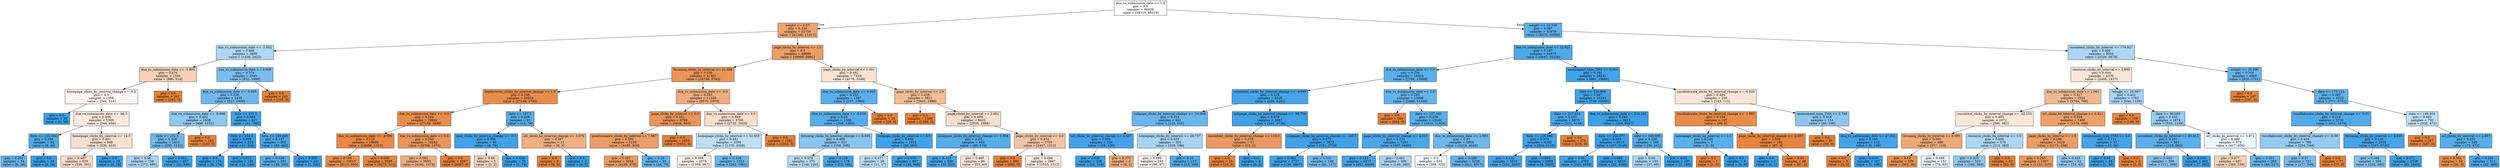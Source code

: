 digraph Tree {
node [shape=box, style="filled", color="black"] ;
0 [label="due_vs_submission_date <= 1.0\ngini = 0.5\nsamples = 96638\nvalue = [48319, 48319]", fillcolor="#e5813900"] ;
1 [label="weight <= 0.07\ngini = 0.339\nsamples = 52759\nvalue = [41346, 11413]", fillcolor="#e58139b9"] ;
0 -> 1 [labeldistance=2.5, labelangle=45, headlabel="True"] ;
2 [label="due_vs_submission_date <= -1.002\ngini = 0.468\nsamples = 3860\nvalue = [1438, 2422]", fillcolor="#399de568"] ;
1 -> 2 ;
3 [label="due_vs_submission_date <= -1.995\ngini = 0.476\nsamples = 1320\nvalue = [806, 514]", fillcolor="#e581395c"] ;
2 -> 3 ;
4 [label="homepage_clicks_by_interval_change <= -0.5\ngini = 0.5\nsamples = 1058\nvalue = [544, 514]", fillcolor="#e581390e"] ;
3 -> 4 ;
5 [label="gini = 0.0\nsamples = 58\nvalue = [0, 58]", fillcolor="#399de5ff"] ;
4 -> 5 ;
6 [label="due_vs_submission_date <= -90.5\ngini = 0.496\nsamples = 1000\nvalue = [544, 456]", fillcolor="#e5813929"] ;
4 -> 6 ;
7 [label="date <= 235.364\ngini = 0.204\nsamples = 52\nvalue = [6, 46]", fillcolor="#399de5de"] ;
6 -> 7 ;
8 [label="gini = 0.291\nsamples = 34\nvalue = [6, 28]", fillcolor="#399de5c8"] ;
7 -> 8 ;
9 [label="gini = 0.0\nsamples = 18\nvalue = [0, 18]", fillcolor="#399de5ff"] ;
7 -> 9 ;
10 [label="homepage_clicks_by_interval <= 14.5\ngini = 0.491\nsamples = 948\nvalue = [538, 410]", fillcolor="#e581393d"] ;
6 -> 10 ;
11 [label="gini = 0.487\nsamples = 929\nvalue = [538, 391]", fillcolor="#e5813946"] ;
10 -> 11 ;
12 [label="gini = 0.0\nsamples = 19\nvalue = [0, 19]", fillcolor="#399de5ff"] ;
10 -> 12 ;
13 [label="gini = 0.0\nsamples = 262\nvalue = [262, 0]", fillcolor="#e58139ff"] ;
3 -> 13 ;
14 [label="due_vs_submission_date <= 0.006\ngini = 0.374\nsamples = 2540\nvalue = [632, 1908]", fillcolor="#399de5ab"] ;
2 -> 14 ;
15 [label="due_vs_submission_date <= -0.005\ngini = 0.339\nsamples = 2435\nvalue = [527, 1908]", fillcolor="#399de5b9"] ;
14 -> 15 ;
16 [label="due_vs_submission_date <= -0.998\ngini = 0.422\nsamples = 1608\nvalue = [486, 1122]", fillcolor="#399de591"] ;
15 -> 16 ;
17 [label="date <= 231.5\ngini = 0.328\nsamples = 1415\nvalue = [293, 1122]", fillcolor="#399de5bc"] ;
16 -> 17 ;
18 [label="gini = 0.46\nsamples = 758\nvalue = [272, 486]", fillcolor="#399de570"] ;
17 -> 18 ;
19 [label="gini = 0.062\nsamples = 657\nvalue = [21, 636]", fillcolor="#399de5f7"] ;
17 -> 19 ;
20 [label="gini = 0.0\nsamples = 193\nvalue = [193, 0]", fillcolor="#e58139ff"] ;
16 -> 20 ;
21 [label="date <= 231.5\ngini = 0.094\nsamples = 827\nvalue = [41, 786]", fillcolor="#399de5f2"] ;
15 -> 21 ;
22 [label="date <= 224.5\ngini = 0.006\nsamples = 325\nvalue = [1, 324]", fillcolor="#399de5fe"] ;
21 -> 22 ;
23 [label="gini = 0.0\nsamples = 176\nvalue = [0, 176]", fillcolor="#399de5ff"] ;
22 -> 23 ;
24 [label="gini = 0.013\nsamples = 149\nvalue = [1, 148]", fillcolor="#399de5fd"] ;
22 -> 24 ;
25 [label="date <= 240.685\ngini = 0.147\nsamples = 502\nvalue = [40, 462]", fillcolor="#399de5e9"] ;
21 -> 25 ;
26 [label="gini = 0.239\nsamples = 281\nvalue = [39, 242]", fillcolor="#399de5d6"] ;
25 -> 26 ;
27 [label="gini = 0.009\nsamples = 221\nvalue = [1, 220]", fillcolor="#399de5fe"] ;
25 -> 27 ;
28 [label="gini = 0.0\nsamples = 105\nvalue = [105, 0]", fillcolor="#e58139ff"] ;
14 -> 28 ;
29 [label="page_clicks_by_interval <= 1.0\ngini = 0.3\nsamples = 48899\nvalue = [39908, 8991]", fillcolor="#e58139c6"] ;
1 -> 29 ;
30 [label="forumng_clicks_by_interval <= 21.999\ngini = 0.239\nsamples = 41481\nvalue = [35738, 5743]", fillcolor="#e58139d6"] ;
29 -> 30 ;
31 [label="htmlactivity_clicks_by_interval_change <= 1.0\ngini = 0.168\nsamples = 29933\nvalue = [27168, 2765]", fillcolor="#e58139e5"] ;
30 -> 31 ;
32 [label="due_vs_submission_date <= -0.0\ngini = 0.164\nsamples = 29842\nvalue = [27156, 2686]", fillcolor="#e58139e6"] ;
31 -> 32 ;
33 [label="due_vs_submission_date <= -4.999\ngini = 0.116\nsamples = 19600\nvalue = [18388, 1212]", fillcolor="#e58139ee"] ;
32 -> 33 ;
34 [label="gini = 0.164\nsamples = 10015\nvalue = [9115, 900]", fillcolor="#e58139e6"] ;
33 -> 34 ;
35 [label="gini = 0.063\nsamples = 9585\nvalue = [9273, 312]", fillcolor="#e58139f6"] ;
33 -> 35 ;
36 [label="due_vs_submission_date <= 0.0\ngini = 0.246\nsamples = 10242\nvalue = [8768, 1474]", fillcolor="#e58139d4"] ;
32 -> 36 ;
37 [label="gini = 0.385\nsamples = 5655\nvalue = [4181, 1474]", fillcolor="#e58139a5"] ;
36 -> 37 ;
38 [label="gini = 0.0\nsamples = 4587\nvalue = [4587, 0]", fillcolor="#e58139ff"] ;
36 -> 38 ;
39 [label="date <= 167.5\ngini = 0.229\nsamples = 91\nvalue = [12, 79]", fillcolor="#399de5d8"] ;
31 -> 39 ;
40 [label="quiz_clicks_by_interval_change <= -0.5\ngini = 0.095\nsamples = 80\nvalue = [4, 76]", fillcolor="#399de5f2"] ;
39 -> 40 ;
41 [label="gini = 0.48\nsamples = 5\nvalue = [3, 2]", fillcolor="#e5813955"] ;
40 -> 41 ;
42 [label="gini = 0.026\nsamples = 75\nvalue = [1, 74]", fillcolor="#399de5fc"] ;
40 -> 42 ;
43 [label="url_clicks_by_interval_change <= 3.076\ngini = 0.397\nsamples = 11\nvalue = [8, 3]", fillcolor="#e581399f"] ;
39 -> 43 ;
44 [label="gini = 0.0\nsamples = 8\nvalue = [8, 0]", fillcolor="#e58139ff"] ;
43 -> 44 ;
45 [label="gini = 0.0\nsamples = 3\nvalue = [0, 3]", fillcolor="#399de5ff"] ;
43 -> 45 ;
46 [label="due_vs_submission_date <= -0.0\ngini = 0.383\nsamples = 11548\nvalue = [8570, 2978]", fillcolor="#e58139a6"] ;
30 -> 46 ;
47 [label="page_clicks_by_interval <= 0.0\ngini = 0.241\nsamples = 6788\nvalue = [5838, 950]", fillcolor="#e58139d6"] ;
46 -> 47 ;
48 [label="questionnaire_clicks_by_interval <= 7.997\ngini = 0.302\nsamples = 5135\nvalue = [4185, 950]", fillcolor="#e58139c5"] ;
47 -> 48 ;
49 [label="gini = 0.287\nsamples = 5044\nvalue = [4169, 875]", fillcolor="#e58139c9"] ;
48 -> 49 ;
50 [label="gini = 0.29\nsamples = 91\nvalue = [16, 75]", fillcolor="#399de5c9"] ;
48 -> 50 ;
51 [label="gini = 0.0\nsamples = 1653\nvalue = [1653, 0]", fillcolor="#e58139ff"] ;
47 -> 51 ;
52 [label="due_vs_submission_date <= 0.0\ngini = 0.489\nsamples = 4760\nvalue = [2732, 2028]", fillcolor="#e5813942"] ;
46 -> 52 ;
53 [label="homepage_clicks_by_interval <= 52.955\ngini = 0.481\nsamples = 3398\nvalue = [1370, 2028]", fillcolor="#399de553"] ;
52 -> 53 ;
54 [label="gini = 0.498\nsamples = 2075\nvalue = [1108, 967]", fillcolor="#e5813920"] ;
53 -> 54 ;
55 [label="gini = 0.318\nsamples = 1323\nvalue = [262, 1061]", fillcolor="#399de5c0"] ;
53 -> 55 ;
56 [label="gini = 0.0\nsamples = 1362\nvalue = [1362, 0]", fillcolor="#e58139ff"] ;
52 -> 56 ;
57 [label="page_clicks_by_interval <= 1.001\ngini = 0.492\nsamples = 7418\nvalue = [4170, 3248]", fillcolor="#e5813938"] ;
29 -> 57 ;
58 [label="due_vs_submission_date <= 0.005\ngini = 0.253\nsamples = 1597\nvalue = [237, 1360]", fillcolor="#399de5d3"] ;
57 -> 58 ;
59 [label="due_vs_submission_date <= -0.029\ngini = 0.23\nsamples = 1568\nvalue = [208, 1360]", fillcolor="#399de5d8"] ;
58 -> 59 ;
60 [label="forumng_clicks_by_interval_change <= 6.885\ngini = 0.408\nsamples = 553\nvalue = [158, 395]", fillcolor="#399de599"] ;
59 -> 60 ;
61 [label="gini = 0.476\nsamples = 375\nvalue = [146, 229]", fillcolor="#399de55c"] ;
60 -> 61 ;
62 [label="gini = 0.126\nsamples = 178\nvalue = [12, 166]", fillcolor="#399de5ed"] ;
60 -> 62 ;
63 [label="subpage_clicks_by_interval <= 8.5\ngini = 0.094\nsamples = 1015\nvalue = [50, 965]", fillcolor="#399de5f2"] ;
59 -> 63 ;
64 [label="gini = 0.477\nsamples = 28\nvalue = [11, 17]", fillcolor="#399de55a"] ;
63 -> 64 ;
65 [label="gini = 0.076\nsamples = 987\nvalue = [39, 948]", fillcolor="#399de5f5"] ;
63 -> 65 ;
66 [label="gini = 0.0\nsamples = 29\nvalue = [29, 0]", fillcolor="#e58139ff"] ;
58 -> 66 ;
67 [label="page_clicks_by_interval <= 2.0\ngini = 0.438\nsamples = 5821\nvalue = [3933, 1888]", fillcolor="#e5813985"] ;
57 -> 67 ;
68 [label="gini = 0.0\nsamples = 1398\nvalue = [1398, 0]", fillcolor="#e58139ff"] ;
67 -> 68 ;
69 [label="page_clicks_by_interval <= 2.001\ngini = 0.489\nsamples = 4423\nvalue = [2535, 1888]", fillcolor="#e5813941"] ;
67 -> 69 ;
70 [label="dualpane_clicks_by_interval_change <= 0.004\ngini = 0.23\nsamples = 664\nvalue = [88, 576]", fillcolor="#399de5d8"] ;
69 -> 70 ;
71 [label="gini = 0.116\nsamples = 568\nvalue = [35, 533]", fillcolor="#399de5ee"] ;
70 -> 71 ;
72 [label="gini = 0.495\nsamples = 96\nvalue = [53, 43]", fillcolor="#e5813930"] ;
70 -> 72 ;
73 [label="page_clicks_by_interval <= 3.0\ngini = 0.454\nsamples = 3759\nvalue = [2447, 1312]", fillcolor="#e5813976"] ;
69 -> 73 ;
74 [label="gini = 0.0\nsamples = 892\nvalue = [892, 0]", fillcolor="#e58139ff"] ;
73 -> 74 ;
75 [label="gini = 0.496\nsamples = 2867\nvalue = [1555, 1312]", fillcolor="#e5813928"] ;
73 -> 75 ;
76 [label="weight <= 12.528\ngini = 0.267\nsamples = 43879\nvalue = [6973, 36906]", fillcolor="#399de5cf"] ;
0 -> 76 [labeldistance=2.5, labelangle=-45, headlabel="False"] ;
77 [label="due_vs_submission_date <= 32.921\ngini = 0.187\nsamples = 34875\nvalue = [3647, 31228]", fillcolor="#399de5e1"] ;
76 -> 77 ;
78 [label="due_vs_submission_date <= 1.0\ngini = 0.256\nsamples = 18334\nvalue = [2766, 15568]", fillcolor="#399de5d2"] ;
77 -> 78 ;
79 [label="oucontent_clicks_by_interval_change <= -4.099\ngini = 0.118\nsamples = 4528\nvalue = [286, 4242]", fillcolor="#399de5ee"] ;
78 -> 79 ;
80 [label="subpage_clicks_by_interval_change <= -20.969\ngini = 0.314\nsamples = 641\nvalue = [125, 516]", fillcolor="#399de5c1"] ;
79 -> 80 ;
81 [label="url_clicks_by_interval_change <= 3.307\ngini = 0.091\nsamples = 336\nvalue = [16, 320]", fillcolor="#399de5f2"] ;
80 -> 81 ;
82 [label="gini = 0.059\nsamples = 328\nvalue = [10, 318]", fillcolor="#399de5f7"] ;
81 -> 82 ;
83 [label="gini = 0.375\nsamples = 8\nvalue = [6, 2]", fillcolor="#e58139aa"] ;
81 -> 83 ;
84 [label="homepage_clicks_by_interval <= 29.737\ngini = 0.459\nsamples = 305\nvalue = [109, 196]", fillcolor="#399de571"] ;
80 -> 84 ;
85 [label="gini = 0.499\nsamples = 183\nvalue = [96, 87]", fillcolor="#e5813918"] ;
84 -> 85 ;
86 [label="gini = 0.19\nsamples = 122\nvalue = [13, 109]", fillcolor="#399de5e1"] ;
84 -> 86 ;
87 [label="subpage_clicks_by_interval_change <= -99.704\ngini = 0.079\nsamples = 3887\nvalue = [161, 3726]", fillcolor="#399de5f4"] ;
79 -> 87 ;
88 [label="oucontent_clicks_by_interval_change <= 110.0\ngini = 0.278\nsamples = 12\nvalue = [10, 2]", fillcolor="#e58139cc"] ;
87 -> 88 ;
89 [label="gini = 0.0\nsamples = 10\nvalue = [10, 0]", fillcolor="#e58139ff"] ;
88 -> 89 ;
90 [label="gini = 0.0\nsamples = 2\nvalue = [0, 2]", fillcolor="#399de5ff"] ;
88 -> 90 ;
91 [label="subpage_clicks_by_interval_change <= 106.5\ngini = 0.075\nsamples = 3875\nvalue = [151, 3724]", fillcolor="#399de5f5"] ;
87 -> 91 ;
92 [label="gini = 0.062\nsamples = 3727\nvalue = [120, 3607]", fillcolor="#399de5f7"] ;
91 -> 92 ;
93 [label="gini = 0.331\nsamples = 148\nvalue = [31, 117]", fillcolor="#399de5bb"] ;
91 -> 93 ;
94 [label="due_vs_submission_date <= 2.0\ngini = 0.295\nsamples = 13806\nvalue = [2480, 11326]", fillcolor="#399de5c7"] ;
78 -> 94 ;
95 [label="gini = 0.0\nsamples = 664\nvalue = [664, 0]", fillcolor="#e58139ff"] ;
94 -> 95 ;
96 [label="date <= 227.343\ngini = 0.238\nsamples = 13142\nvalue = [1816, 11326]", fillcolor="#399de5d6"] ;
94 -> 96 ;
97 [label="page_clicks_by_interval_change <= 4.025\ngini = 0.151\nsamples = 7283\nvalue = [597, 6686]", fillcolor="#399de5e8"] ;
96 -> 97 ;
98 [label="gini = 0.123\nsamples = 6877\nvalue = [451, 6426]", fillcolor="#399de5ed"] ;
97 -> 98 ;
99 [label="gini = 0.461\nsamples = 406\nvalue = [146, 260]", fillcolor="#399de570"] ;
97 -> 99 ;
100 [label="due_vs_submission_date <= 2.993\ngini = 0.33\nsamples = 5859\nvalue = [1219, 4640]", fillcolor="#399de5bc"] ;
96 -> 100 ;
101 [label="gini = 0.5\nsamples = 631\nvalue = [308, 323]", fillcolor="#399de50c"] ;
100 -> 101 ;
102 [label="gini = 0.288\nsamples = 5228\nvalue = [911, 4317]", fillcolor="#399de5c9"] ;
100 -> 102 ;
103 [label="assessment_type_TMA <= 0.001\ngini = 0.101\nsamples = 16541\nvalue = [881, 15660]", fillcolor="#399de5f1"] ;
77 -> 103 ;
104 [label="date <= 235.998\ngini = 0.087\nsamples = 16283\nvalue = [738, 15545]", fillcolor="#399de5f3"] ;
103 -> 104 ;
105 [label="date <= 227.024\ngini = 0.147\nsamples = 6670\nvalue = [532, 6138]", fillcolor="#399de5e9"] ;
104 -> 105 ;
106 [label="date <= 226.998\ngini = 0.076\nsamples = 6392\nvalue = [254, 6138]", fillcolor="#399de5f4"] ;
105 -> 106 ;
107 [label="gini = 0.132\nsamples = 3533\nvalue = [250, 3283]", fillcolor="#399de5ec"] ;
106 -> 107 ;
108 [label="gini = 0.003\nsamples = 2859\nvalue = [4, 2855]", fillcolor="#399de5ff"] ;
106 -> 108 ;
109 [label="gini = 0.0\nsamples = 278\nvalue = [278, 0]", fillcolor="#e58139ff"] ;
105 -> 109 ;
110 [label="due_vs_submission_date <= 234.102\ngini = 0.042\nsamples = 9613\nvalue = [206, 9407]", fillcolor="#399de5f9"] ;
104 -> 110 ;
111 [label="date <= 240.977\ngini = 0.035\nsamples = 9313\nvalue = [167, 9146]", fillcolor="#399de5fa"] ;
110 -> 111 ;
112 [label="gini = 0.06\nsamples = 4703\nvalue = [145, 4558]", fillcolor="#399de5f7"] ;
111 -> 112 ;
113 [label="gini = 0.009\nsamples = 4610\nvalue = [22, 4588]", fillcolor="#399de5fe"] ;
111 -> 113 ;
114 [label="date <= 240.989\ngini = 0.226\nsamples = 300\nvalue = [39, 261]", fillcolor="#399de5d9"] ;
110 -> 114 ;
115 [label="gini = 0.46\nsamples = 103\nvalue = [37, 66]", fillcolor="#399de570"] ;
114 -> 115 ;
116 [label="gini = 0.02\nsamples = 197\nvalue = [2, 195]", fillcolor="#399de5fc"] ;
114 -> 116 ;
117 [label="oucollaborate_clicks_by_interval_change <= -0.026\ngini = 0.494\nsamples = 258\nvalue = [143, 115]", fillcolor="#e5813932"] ;
103 -> 117 ;
118 [label="oucollaborate_clicks_by_interval_change <= -1.997\ngini = 0.154\nsamples = 107\nvalue = [98, 9]", fillcolor="#e58139e8"] ;
117 -> 118 ;
119 [label="homepage_clicks_by_interval <= 1.5\ngini = 0.245\nsamples = 7\nvalue = [1, 6]", fillcolor="#399de5d4"] ;
118 -> 119 ;
120 [label="gini = 0.0\nsamples = 1\nvalue = [1, 0]", fillcolor="#e58139ff"] ;
119 -> 120 ;
121 [label="gini = 0.0\nsamples = 6\nvalue = [0, 6]", fillcolor="#399de5ff"] ;
119 -> 121 ;
122 [label="page_clicks_by_interval_change <= -2.997\ngini = 0.058\nsamples = 100\nvalue = [97, 3]", fillcolor="#e58139f7"] ;
118 -> 122 ;
123 [label="gini = 0.0\nsamples = 1\nvalue = [0, 1]", fillcolor="#399de5ff"] ;
122 -> 123 ;
124 [label="gini = 0.04\nsamples = 99\nvalue = [97, 2]", fillcolor="#e58139fa"] ;
122 -> 124 ;
125 [label="assessment_type_TMA <= 0.748\ngini = 0.418\nsamples = 151\nvalue = [45, 106]", fillcolor="#399de593"] ;
117 -> 125 ;
126 [label="gini = 0.0\nsamples = 39\nvalue = [39, 0]", fillcolor="#e58139ff"] ;
125 -> 126 ;
127 [label="due_vs_submission_date <= 47.931\ngini = 0.101\nsamples = 112\nvalue = [6, 106]", fillcolor="#399de5f1"] ;
125 -> 127 ;
128 [label="gini = 0.0\nsamples = 5\nvalue = [5, 0]", fillcolor="#e58139ff"] ;
127 -> 128 ;
129 [label="gini = 0.019\nsamples = 107\nvalue = [1, 106]", fillcolor="#399de5fd"] ;
127 -> 129 ;
130 [label="oucontent_clicks_by_interval <= 174.927\ngini = 0.466\nsamples = 9004\nvalue = [3326, 5678]", fillcolor="#399de56a"] ;
76 -> 130 ;
131 [label="resource_clicks_by_interval <= 3.999\ngini = 0.494\nsamples = 4335\nvalue = [2408, 1927]", fillcolor="#e5813933"] ;
130 -> 131 ;
132 [label="due_vs_submission_date <= 1.001\ngini = 0.427\nsamples = 2552\nvalue = [1764, 788]", fillcolor="#e581398d"] ;
131 -> 132 ;
133 [label="oucontent_clicks_by_interval_change <= -52.155\ngini = 0.495\nsamples = 1072\nvalue = [590, 482]", fillcolor="#e581392f"] ;
132 -> 133 ;
134 [label="forumng_clicks_by_interval <= 6.995\ngini = 0.365\nsamples = 496\nvalue = [377, 119]", fillcolor="#e58139af"] ;
133 -> 134 ;
135 [label="gini = 0.19\nsamples = 339\nvalue = [303, 36]", fillcolor="#e58139e1"] ;
134 -> 135 ;
136 [label="gini = 0.498\nsamples = 157\nvalue = [74, 83]", fillcolor="#399de51c"] ;
134 -> 136 ;
137 [label="resource_clicks_by_interval <= 3.0\ngini = 0.466\nsamples = 576\nvalue = [213, 363]", fillcolor="#399de569"] ;
133 -> 137 ;
138 [label="gini = 0.425\nsamples = 523\nvalue = [160, 363]", fillcolor="#399de58f"] ;
137 -> 138 ;
139 [label="gini = 0.0\nsamples = 53\nvalue = [53, 0]", fillcolor="#e58139ff"] ;
137 -> 139 ;
140 [label="url_clicks_by_interval_change <= 6.811\ngini = 0.328\nsamples = 1480\nvalue = [1174, 306]", fillcolor="#e58139bd"] ;
132 -> 140 ;
141 [label="page_clicks_by_interval <= 1.0\ngini = 0.296\nsamples = 1429\nvalue = [1171, 258]", fillcolor="#e58139c7"] ;
140 -> 141 ;
142 [label="gini = 0.265\nsamples = 1367\nvalue = [1152, 215]", fillcolor="#e58139cf"] ;
141 -> 142 ;
143 [label="gini = 0.425\nsamples = 62\nvalue = [19, 43]", fillcolor="#399de58e"] ;
141 -> 143 ;
144 [label="assessment_type_CMA <= 0.0\ngini = 0.111\nsamples = 51\nvalue = [3, 48]", fillcolor="#399de5ef"] ;
140 -> 144 ;
145 [label="gini = 0.04\nsamples = 49\nvalue = [1, 48]", fillcolor="#399de5fa"] ;
144 -> 145 ;
146 [label="gini = 0.0\nsamples = 2\nvalue = [2, 0]", fillcolor="#e58139ff"] ;
144 -> 146 ;
147 [label="weight <= 24.987\ngini = 0.461\nsamples = 1783\nvalue = [644, 1139]", fillcolor="#399de56f"] ;
131 -> 147 ;
148 [label="gini = 0.0\nsamples = 109\nvalue = [109, 0]", fillcolor="#e58139ff"] ;
147 -> 148 ;
149 [label="date <= 96.086\ngini = 0.435\nsamples = 1674\nvalue = [535, 1139]", fillcolor="#399de587"] ;
147 -> 149 ;
150 [label="oucontent_clicks_by_interval <= 85.813\ngini = 0.251\nsamples = 801\nvalue = [118, 683]", fillcolor="#399de5d3"] ;
149 -> 150 ;
151 [label="gini = 0.402\nsamples = 399\nvalue = [111, 288]", fillcolor="#399de59d"] ;
150 -> 151 ;
152 [label="gini = 0.034\nsamples = 402\nvalue = [7, 395]", fillcolor="#399de5fa"] ;
150 -> 152 ;
153 [label="url_clicks_by_interval <= 3.971\ngini = 0.499\nsamples = 873\nvalue = [417, 456]", fillcolor="#399de516"] ;
149 -> 153 ;
154 [label="gini = 0.477\nsamples = 607\nvalue = [368, 239]", fillcolor="#e5813959"] ;
153 -> 154 ;
155 [label="gini = 0.301\nsamples = 266\nvalue = [49, 217]", fillcolor="#399de5c5"] ;
153 -> 155 ;
156 [label="weight <= 24.999\ngini = 0.316\nsamples = 4669\nvalue = [918, 3751]", fillcolor="#399de5c1"] ;
130 -> 156 ;
157 [label="gini = 0.0\nsamples = 147\nvalue = [147, 0]", fillcolor="#e58139ff"] ;
156 -> 157 ;
158 [label="date <= 173.122\ngini = 0.283\nsamples = 4522\nvalue = [771, 3751]", fillcolor="#399de5cb"] ;
156 -> 158 ;
159 [label="oucollaborate_clicks_by_interval_change <= -0.01\ngini = 0.213\nsamples = 3730\nvalue = [451, 3279]", fillcolor="#399de5dc"] ;
158 -> 159 ;
160 [label="oucollaborate_clicks_by_interval_change <= -0.99\ngini = 0.434\nsamples = 798\nvalue = [254, 544]", fillcolor="#399de588"] ;
159 -> 160 ;
161 [label="gini = 0.37\nsamples = 721\nvalue = [177, 544]", fillcolor="#399de5ac"] ;
160 -> 161 ;
162 [label="gini = 0.0\nsamples = 77\nvalue = [77, 0]", fillcolor="#e58139ff"] ;
160 -> 162 ;
163 [label="forumng_clicks_by_interval <= 6.935\ngini = 0.125\nsamples = 2932\nvalue = [197, 2735]", fillcolor="#399de5ed"] ;
159 -> 163 ;
164 [label="gini = 0.384\nsamples = 394\nvalue = [102, 292]", fillcolor="#399de5a6"] ;
163 -> 164 ;
165 [label="gini = 0.072\nsamples = 2538\nvalue = [95, 2443]", fillcolor="#399de5f5"] ;
163 -> 165 ;
166 [label="date <= 198.954\ngini = 0.482\nsamples = 792\nvalue = [320, 472]", fillcolor="#399de552"] ;
158 -> 166 ;
167 [label="gini = 0.0\nsamples = 247\nvalue = [247, 0]", fillcolor="#e58139ff"] ;
166 -> 167 ;
168 [label="url_clicks_by_interval <= 1.887\ngini = 0.232\nsamples = 545\nvalue = [73, 472]", fillcolor="#399de5d8"] ;
166 -> 168 ;
169 [label="gini = 0.161\nsamples = 34\nvalue = [31, 3]", fillcolor="#e58139e6"] ;
168 -> 169 ;
170 [label="gini = 0.151\nsamples = 511\nvalue = [42, 469]", fillcolor="#399de5e8"] ;
168 -> 170 ;
}